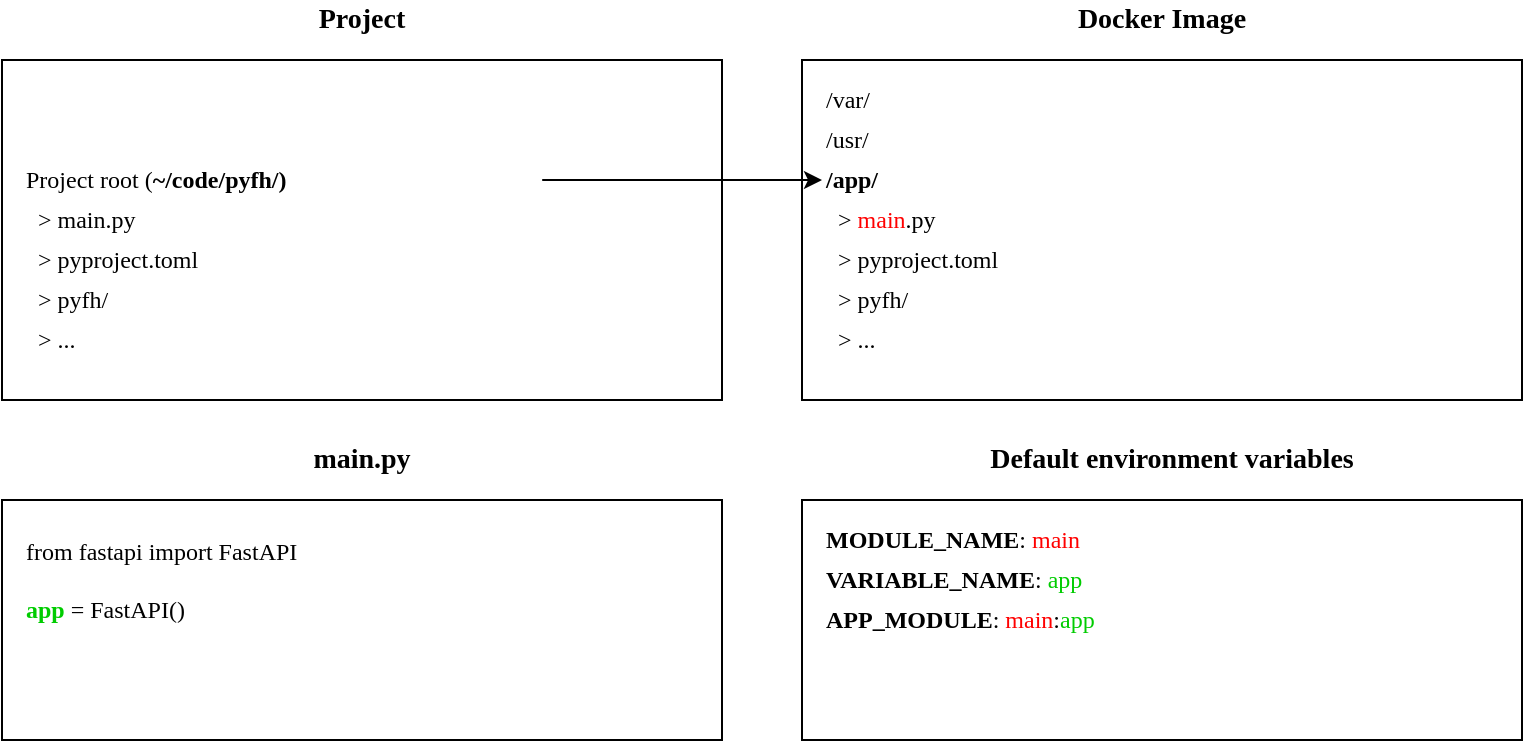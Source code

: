 <mxfile version="14.4.3" type="device"><diagram name="Page-1" id="42789a77-a242-8287-6e28-9cd8cfd52e62"><mxGraphModel dx="1130" dy="630" grid="1" gridSize="10" guides="1" tooltips="1" connect="1" arrows="1" fold="1" page="1" pageScale="1" pageWidth="1100" pageHeight="850" background="#ffffff" math="0" shadow="0"><root><mxCell id="0"/><mxCell id="1" parent="0"/><mxCell id="JSuRonOZYQAOh3KgGCkh-22" value="" style="rounded=0;whiteSpace=wrap;html=1;fontFamily=Fira Mono;fontSource=https%3A%2F%2Ffonts.googleapis.com%2Fcss%3Ffamily%3DFira%2BMono;fontSize=14;align=left;" vertex="1" parent="1"><mxGeometry x="440" y="260" width="360" height="120" as="geometry"/></mxCell><mxCell id="JSuRonOZYQAOh3KgGCkh-1" value="" style="rounded=0;whiteSpace=wrap;html=1;" vertex="1" parent="1"><mxGeometry x="40" y="40" width="360" height="170" as="geometry"/></mxCell><mxCell id="JSuRonOZYQAOh3KgGCkh-2" value="" style="rounded=0;whiteSpace=wrap;html=1;" vertex="1" parent="1"><mxGeometry x="440" y="40" width="360" height="170" as="geometry"/></mxCell><mxCell id="JSuRonOZYQAOh3KgGCkh-3" value="Project" style="text;html=1;strokeColor=none;fillColor=none;align=center;verticalAlign=middle;whiteSpace=wrap;rounded=0;fontFamily=Fira Mono;fontStyle=1;fontSource=https%3A%2F%2Ffonts.googleapis.com%2Fcss%3Ffamily%3DFira%2BMono;fontSize=14;" vertex="1" parent="1"><mxGeometry x="40" y="10" width="360" height="20" as="geometry"/></mxCell><mxCell id="JSuRonOZYQAOh3KgGCkh-4" value="Docker Image" style="text;html=1;strokeColor=none;fillColor=none;align=center;verticalAlign=middle;whiteSpace=wrap;rounded=0;fontFamily=Fira Mono;fontStyle=1;fontSource=https%3A%2F%2Ffonts.googleapis.com%2Fcss%3Ffamily%3DFira%2BMono;fontSize=14;" vertex="1" parent="1"><mxGeometry x="440" y="10" width="360" height="20" as="geometry"/></mxCell><mxCell id="JSuRonOZYQAOh3KgGCkh-5" value="Project root (&lt;b&gt;~/code/pyfh/)&lt;/b&gt;" style="text;html=1;strokeColor=none;fillColor=none;align=left;verticalAlign=middle;whiteSpace=wrap;rounded=0;fontFamily=Fira Mono;fontSource=https%3A%2F%2Ffonts.googleapis.com%2Fcss%3Ffamily%3DFira%2BMono;" vertex="1" parent="1"><mxGeometry x="50" y="90" width="340" height="20" as="geometry"/></mxCell><mxCell id="JSuRonOZYQAOh3KgGCkh-6" value="&lt;span&gt;/var&lt;/span&gt;/" style="text;html=1;strokeColor=none;fillColor=none;align=left;verticalAlign=middle;whiteSpace=wrap;rounded=0;fontFamily=Fira Mono;fontSource=https%3A%2F%2Ffonts.googleapis.com%2Fcss%3Ffamily%3DFira%2BMono;fontStyle=0" vertex="1" parent="1"><mxGeometry x="450" y="50" width="340" height="20" as="geometry"/></mxCell><mxCell id="JSuRonOZYQAOh3KgGCkh-7" value="/usr/" style="text;html=1;strokeColor=none;fillColor=none;align=left;verticalAlign=middle;whiteSpace=wrap;rounded=0;fontFamily=Fira Mono;fontSource=https%3A%2F%2Ffonts.googleapis.com%2Fcss%3Ffamily%3DFira%2BMono;fontStyle=0" vertex="1" parent="1"><mxGeometry x="450" y="70" width="340" height="20" as="geometry"/></mxCell><mxCell id="JSuRonOZYQAOh3KgGCkh-8" value="/app/" style="text;html=1;strokeColor=none;fillColor=none;align=left;verticalAlign=middle;whiteSpace=wrap;rounded=0;fontFamily=Fira Mono;fontSource=https%3A%2F%2Ffonts.googleapis.com%2Fcss%3Ffamily%3DFira%2BMono;fontStyle=1" vertex="1" parent="1"><mxGeometry x="450" y="90" width="340" height="20" as="geometry"/></mxCell><mxCell id="JSuRonOZYQAOh3KgGCkh-9" value="&amp;nbsp; &amp;gt; main.py" style="text;html=1;strokeColor=none;fillColor=none;align=left;verticalAlign=middle;whiteSpace=wrap;rounded=0;fontFamily=Fira Mono;fontSource=https%3A%2F%2Ffonts.googleapis.com%2Fcss%3Ffamily%3DFira%2BMono;" vertex="1" parent="1"><mxGeometry x="50" y="110" width="340" height="20" as="geometry"/></mxCell><mxCell id="JSuRonOZYQAOh3KgGCkh-10" value="&amp;nbsp; &amp;gt; &lt;font color=&quot;#FF0000&quot;&gt;main&lt;/font&gt;.py" style="text;html=1;strokeColor=none;fillColor=none;align=left;verticalAlign=middle;whiteSpace=wrap;rounded=0;fontFamily=Fira Mono;fontSource=https%3A%2F%2Ffonts.googleapis.com%2Fcss%3Ffamily%3DFira%2BMono;" vertex="1" parent="1"><mxGeometry x="450" y="110" width="340" height="20" as="geometry"/></mxCell><mxCell id="JSuRonOZYQAOh3KgGCkh-11" value="&amp;nbsp; &amp;gt; pyfh/" style="text;html=1;strokeColor=none;fillColor=none;align=left;verticalAlign=middle;whiteSpace=wrap;rounded=0;fontFamily=Fira Mono;fontSource=https%3A%2F%2Ffonts.googleapis.com%2Fcss%3Ffamily%3DFira%2BMono;" vertex="1" parent="1"><mxGeometry x="50" y="150" width="340" height="20" as="geometry"/></mxCell><mxCell id="JSuRonOZYQAOh3KgGCkh-12" value="&amp;nbsp; &amp;gt; pyfh/" style="text;html=1;strokeColor=none;fillColor=none;align=left;verticalAlign=middle;whiteSpace=wrap;rounded=0;fontFamily=Fira Mono;fontSource=https%3A%2F%2Ffonts.googleapis.com%2Fcss%3Ffamily%3DFira%2BMono;" vertex="1" parent="1"><mxGeometry x="450" y="150" width="340" height="20" as="geometry"/></mxCell><mxCell id="JSuRonOZYQAOh3KgGCkh-14" value="&amp;nbsp; &amp;gt; pyproject.toml" style="text;html=1;strokeColor=none;fillColor=none;align=left;verticalAlign=middle;whiteSpace=wrap;rounded=0;fontFamily=Fira Mono;fontSource=https%3A%2F%2Ffonts.googleapis.com%2Fcss%3Ffamily%3DFira%2BMono;" vertex="1" parent="1"><mxGeometry x="50" y="130" width="340" height="20" as="geometry"/></mxCell><mxCell id="JSuRonOZYQAOh3KgGCkh-15" value="&amp;nbsp; &amp;gt; pyproject.toml" style="text;html=1;strokeColor=none;fillColor=none;align=left;verticalAlign=middle;whiteSpace=wrap;rounded=0;fontFamily=Fira Mono;fontSource=https%3A%2F%2Ffonts.googleapis.com%2Fcss%3Ffamily%3DFira%2BMono;" vertex="1" parent="1"><mxGeometry x="450" y="130" width="340" height="20" as="geometry"/></mxCell><mxCell id="JSuRonOZYQAOh3KgGCkh-16" value="" style="endArrow=classic;html=1;fontFamily=Fira Mono;fontSource=https%3A%2F%2Ffonts.googleapis.com%2Fcss%3Ffamily%3DFira%2BMono;entryX=0;entryY=0.5;entryDx=0;entryDy=0;exitX=0.765;exitY=0.5;exitDx=0;exitDy=0;exitPerimeter=0;" edge="1" parent="1" source="JSuRonOZYQAOh3KgGCkh-5" target="JSuRonOZYQAOh3KgGCkh-8"><mxGeometry width="50" height="50" relative="1" as="geometry"><mxPoint x="450" y="330" as="sourcePoint"/><mxPoint x="500" y="280" as="targetPoint"/></mxGeometry></mxCell><mxCell id="JSuRonOZYQAOh3KgGCkh-17" value="&amp;nbsp; &amp;gt; ..." style="text;html=1;strokeColor=none;fillColor=none;align=left;verticalAlign=middle;whiteSpace=wrap;rounded=0;fontFamily=Fira Mono;fontSource=https%3A%2F%2Ffonts.googleapis.com%2Fcss%3Ffamily%3DFira%2BMono;" vertex="1" parent="1"><mxGeometry x="50" y="170" width="340" height="20" as="geometry"/></mxCell><mxCell id="JSuRonOZYQAOh3KgGCkh-18" value="&amp;nbsp; &amp;gt; ..." style="text;html=1;strokeColor=none;fillColor=none;align=left;verticalAlign=middle;whiteSpace=wrap;rounded=0;fontFamily=Fira Mono;fontSource=https%3A%2F%2Ffonts.googleapis.com%2Fcss%3Ffamily%3DFira%2BMono;" vertex="1" parent="1"><mxGeometry x="450" y="170" width="340" height="20" as="geometry"/></mxCell><mxCell id="JSuRonOZYQAOh3KgGCkh-19" value="&lt;b&gt;MODULE_NAME&lt;/b&gt;: &lt;font color=&quot;#FF0000&quot;&gt;main&lt;/font&gt;" style="text;html=1;strokeColor=none;fillColor=none;align=left;verticalAlign=middle;whiteSpace=wrap;rounded=0;fontFamily=Fira Mono;fontSource=https%3A%2F%2Ffonts.googleapis.com%2Fcss%3Ffamily%3DFira%2BMono;" vertex="1" parent="1"><mxGeometry x="450" y="270" width="310" height="20" as="geometry"/></mxCell><mxCell id="JSuRonOZYQAOh3KgGCkh-20" value="&lt;b&gt;&lt;font style=&quot;font-size: 14px&quot;&gt;Default environment variables&lt;br&gt;&lt;/font&gt;&lt;/b&gt;" style="text;html=1;strokeColor=none;fillColor=none;align=center;verticalAlign=middle;whiteSpace=wrap;rounded=0;fontFamily=Fira Mono;fontSource=https%3A%2F%2Ffonts.googleapis.com%2Fcss%3Ffamily%3DFira%2BMono;" vertex="1" parent="1"><mxGeometry x="450" y="230" width="350" height="20" as="geometry"/></mxCell><mxCell id="JSuRonOZYQAOh3KgGCkh-23" value="" style="rounded=0;whiteSpace=wrap;html=1;" vertex="1" parent="1"><mxGeometry x="40" y="260" width="360" height="120" as="geometry"/></mxCell><mxCell id="JSuRonOZYQAOh3KgGCkh-24" value="main.py" style="text;html=1;strokeColor=none;fillColor=none;align=center;verticalAlign=middle;whiteSpace=wrap;rounded=0;fontFamily=Fira Mono;fontStyle=1;fontSource=https%3A%2F%2Ffonts.googleapis.com%2Fcss%3Ffamily%3DFira%2BMono;fontSize=14;" vertex="1" parent="1"><mxGeometry x="40" y="230" width="360" height="20" as="geometry"/></mxCell><mxCell id="JSuRonOZYQAOh3KgGCkh-25" value="&lt;div style=&quot;font-size: 12px&quot; align=&quot;left&quot;&gt;&lt;font style=&quot;font-size: 12px&quot;&gt;from fastapi import FastAPI&lt;br&gt;&lt;/font&gt;&lt;/div&gt;&lt;div style=&quot;font-size: 12px&quot; align=&quot;left&quot;&gt;&lt;font color=&quot;#039C08&quot;&gt;&lt;b&gt;&lt;font style=&quot;font-size: 12px&quot;&gt;&lt;br&gt;&lt;/font&gt;&lt;/b&gt;&lt;/font&gt;&lt;/div&gt;&lt;div style=&quot;font-size: 12px&quot; align=&quot;left&quot;&gt;&lt;font style=&quot;font-size: 12px&quot;&gt;&lt;font color=&quot;#00CC00&quot;&gt;&lt;b&gt;app&lt;/b&gt;&lt;/font&gt; = FastAPI()&lt;/font&gt;&lt;/div&gt;" style="text;html=1;strokeColor=none;fillColor=none;align=left;verticalAlign=middle;whiteSpace=wrap;rounded=0;fontFamily=Fira Mono;fontSource=https%3A%2F%2Ffonts.googleapis.com%2Fcss%3Ffamily%3DFira%2BMono;fontSize=14;" vertex="1" parent="1"><mxGeometry x="50" y="290" width="250" height="20" as="geometry"/></mxCell><mxCell id="JSuRonOZYQAOh3KgGCkh-26" value="&lt;b&gt;VARIABLE_NAME&lt;/b&gt;: &lt;font color=&quot;#00CC00&quot;&gt;app&lt;/font&gt;" style="text;html=1;strokeColor=none;fillColor=none;align=left;verticalAlign=middle;whiteSpace=wrap;rounded=0;fontFamily=Fira Mono;fontSource=https%3A%2F%2Ffonts.googleapis.com%2Fcss%3Ffamily%3DFira%2BMono;" vertex="1" parent="1"><mxGeometry x="450" y="290" width="310" height="20" as="geometry"/></mxCell><mxCell id="JSuRonOZYQAOh3KgGCkh-27" value="&lt;b&gt;APP_MODULE&lt;/b&gt;: &lt;font color=&quot;#FF0000&quot;&gt;main&lt;font color=&quot;#000000&quot;&gt;:&lt;/font&gt;&lt;/font&gt;&lt;font color=&quot;#00CC00&quot;&gt;app&lt;/font&gt;" style="text;html=1;strokeColor=none;fillColor=none;align=left;verticalAlign=middle;whiteSpace=wrap;rounded=0;fontFamily=Fira Mono;fontSource=https%3A%2F%2Ffonts.googleapis.com%2Fcss%3Ffamily%3DFira%2BMono;" vertex="1" parent="1"><mxGeometry x="450" y="310" width="310" height="20" as="geometry"/></mxCell></root></mxGraphModel></diagram></mxfile>